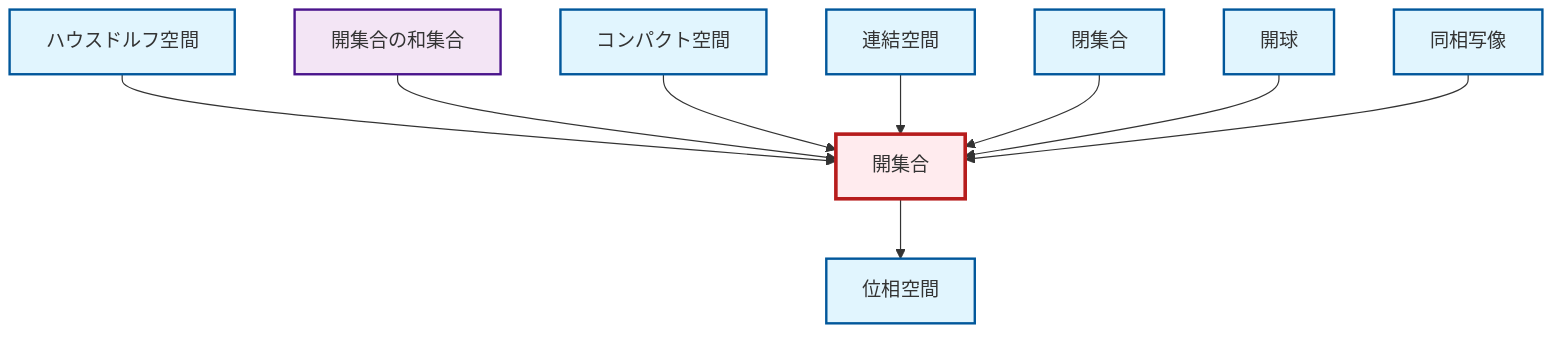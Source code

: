 graph TD
    classDef definition fill:#e1f5fe,stroke:#01579b,stroke-width:2px
    classDef theorem fill:#f3e5f5,stroke:#4a148c,stroke-width:2px
    classDef axiom fill:#fff3e0,stroke:#e65100,stroke-width:2px
    classDef example fill:#e8f5e9,stroke:#1b5e20,stroke-width:2px
    classDef current fill:#ffebee,stroke:#b71c1c,stroke-width:3px
    def-connected["連結空間"]:::definition
    def-compact["コンパクト空間"]:::definition
    def-open-set["開集合"]:::definition
    def-closed-set["閉集合"]:::definition
    def-hausdorff["ハウスドルフ空間"]:::definition
    def-topological-space["位相空間"]:::definition
    thm-union-open-sets["開集合の和集合"]:::theorem
    def-open-ball["開球"]:::definition
    def-homeomorphism["同相写像"]:::definition
    def-hausdorff --> def-open-set
    thm-union-open-sets --> def-open-set
    def-compact --> def-open-set
    def-connected --> def-open-set
    def-closed-set --> def-open-set
    def-open-set --> def-topological-space
    def-open-ball --> def-open-set
    def-homeomorphism --> def-open-set
    class def-open-set current